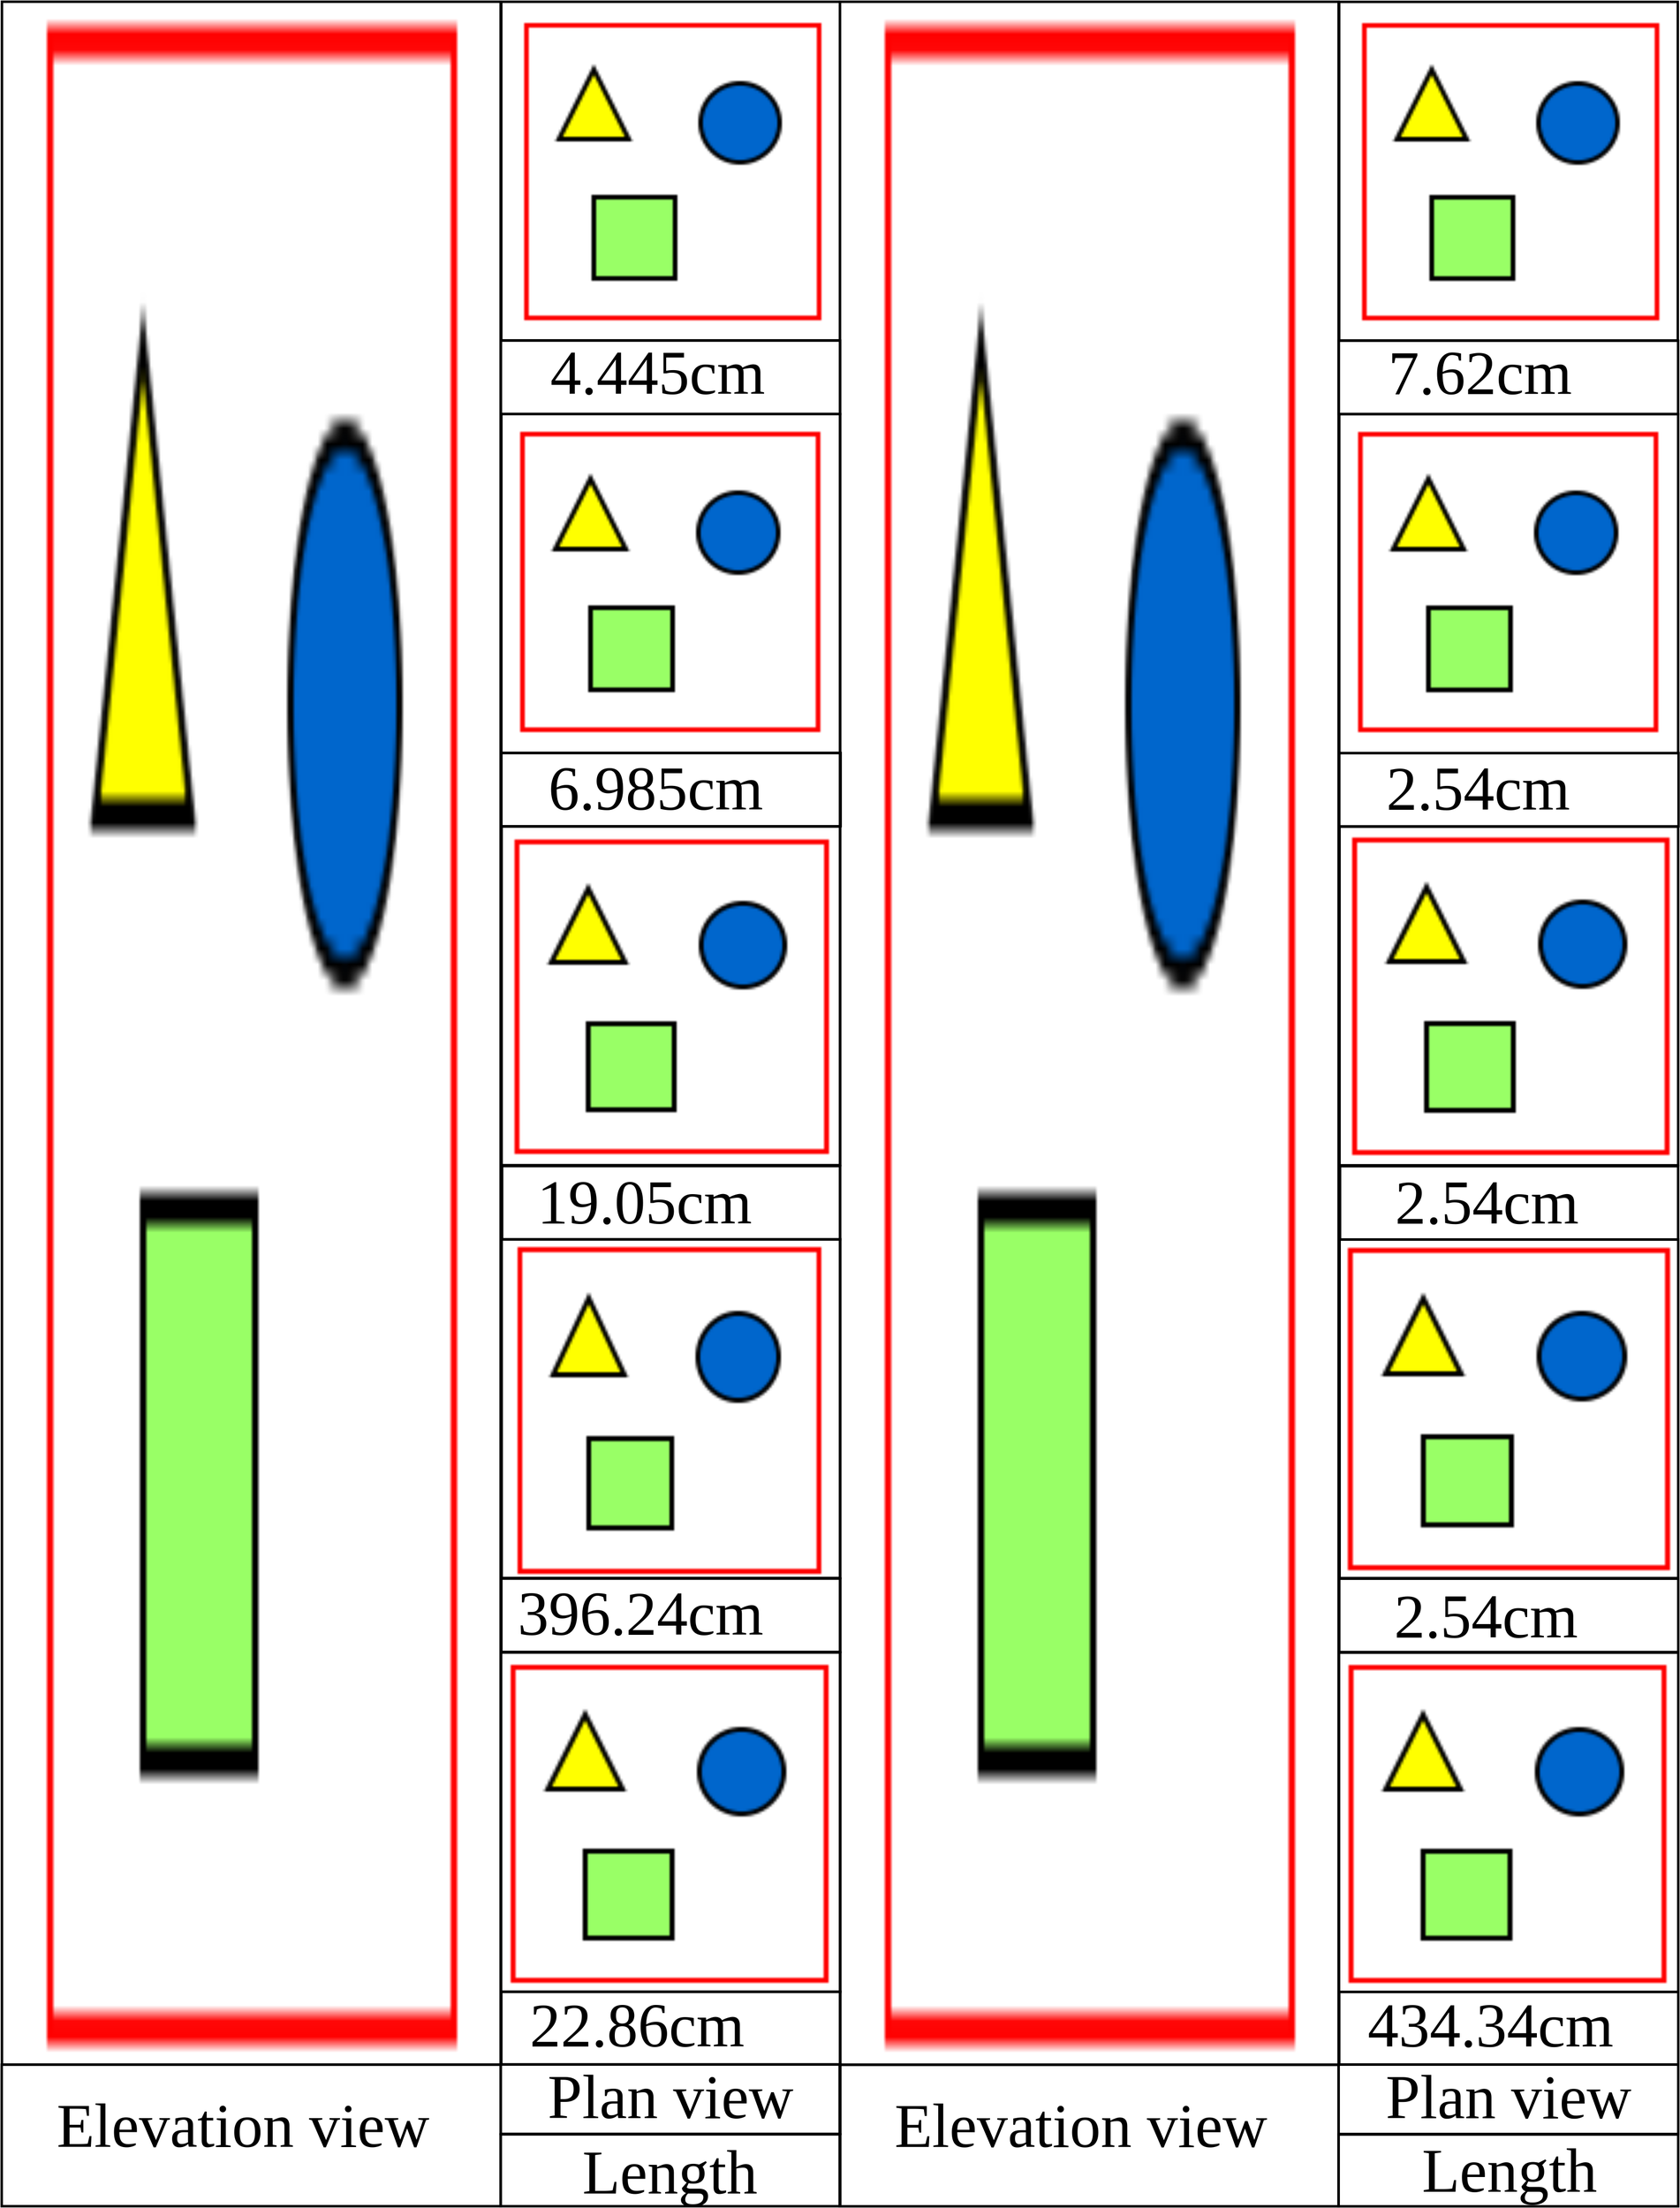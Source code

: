 <?xml version="1.0" encoding="UTF-8"?>
<dia:diagram xmlns:dia="http://www.lysator.liu.se/~alla/dia/">
  <dia:layer name="Background" visible="true" active="true">
    <dia:object type="Standard - Box" version="0" id="O0">
      <dia:attribute name="obj_pos">
        <dia:point val="361.016,149.599"/>
      </dia:attribute>
      <dia:attribute name="obj_bb">
        <dia:rectangle val="360.896,149.479;394.545,183.128"/>
      </dia:attribute>
      <dia:attribute name="elem_corner">
        <dia:point val="361.016,149.599"/>
      </dia:attribute>
      <dia:attribute name="elem_width">
        <dia:real val="33.408"/>
      </dia:attribute>
      <dia:attribute name="elem_height">
        <dia:real val="33.408"/>
      </dia:attribute>
      <dia:attribute name="border_width">
        <dia:real val="0.24"/>
      </dia:attribute>
      <dia:attribute name="show_background">
        <dia:boolean val="false"/>
      </dia:attribute>
      <dia:attribute name="aspect">
        <dia:enum val="2"/>
      </dia:attribute>
    </dia:object>
    <dia:object type="Standard - Box" version="0" id="O1">
      <dia:attribute name="obj_pos">
        <dia:point val="278.516,182.994"/>
      </dia:attribute>
      <dia:attribute name="obj_bb">
        <dia:rectangle val="278.396,182.874;312.025,190.268"/>
      </dia:attribute>
      <dia:attribute name="elem_corner">
        <dia:point val="278.516,182.994"/>
      </dia:attribute>
      <dia:attribute name="elem_width">
        <dia:real val="33.389"/>
      </dia:attribute>
      <dia:attribute name="elem_height">
        <dia:real val="7.154"/>
      </dia:attribute>
      <dia:attribute name="border_width">
        <dia:real val="0.24"/>
      </dia:attribute>
      <dia:attribute name="show_background">
        <dia:boolean val="false"/>
      </dia:attribute>
    </dia:object>
    <dia:object type="Standard - Box" version="0" id="O2">
      <dia:attribute name="obj_pos">
        <dia:point val="229.338,-12.99"/>
      </dia:attribute>
      <dia:attribute name="obj_bb">
        <dia:rectangle val="229.218,-13.11;278.565,190.294"/>
      </dia:attribute>
      <dia:attribute name="elem_corner">
        <dia:point val="229.338,-12.99"/>
      </dia:attribute>
      <dia:attribute name="elem_width">
        <dia:real val="49.107"/>
      </dia:attribute>
      <dia:attribute name="elem_height">
        <dia:real val="203.164"/>
      </dia:attribute>
      <dia:attribute name="border_width">
        <dia:real val="0.24"/>
      </dia:attribute>
      <dia:attribute name="show_background">
        <dia:boolean val="false"/>
      </dia:attribute>
    </dia:object>
    <dia:object type="Standard - Box" version="0" id="O3">
      <dia:attribute name="obj_pos">
        <dia:point val="278.546,68.242"/>
      </dia:attribute>
      <dia:attribute name="obj_bb">
        <dia:rectangle val="278.426,68.122;312.013,101.709"/>
      </dia:attribute>
      <dia:attribute name="elem_corner">
        <dia:point val="278.546,68.242"/>
      </dia:attribute>
      <dia:attribute name="elem_width">
        <dia:real val="33.347"/>
      </dia:attribute>
      <dia:attribute name="elem_height">
        <dia:real val="33.347"/>
      </dia:attribute>
      <dia:attribute name="border_width">
        <dia:real val="0.24"/>
      </dia:attribute>
      <dia:attribute name="show_background">
        <dia:boolean val="false"/>
      </dia:attribute>
      <dia:attribute name="aspect">
        <dia:enum val="2"/>
      </dia:attribute>
    </dia:object>
    <dia:object type="Standard - Box" version="0" id="O4">
      <dia:attribute name="obj_pos">
        <dia:point val="278.552,108.894"/>
      </dia:attribute>
      <dia:attribute name="obj_bb">
        <dia:rectangle val="278.432,108.774;312.019,142.361"/>
      </dia:attribute>
      <dia:attribute name="elem_corner">
        <dia:point val="278.552,108.894"/>
      </dia:attribute>
      <dia:attribute name="elem_width">
        <dia:real val="33.347"/>
      </dia:attribute>
      <dia:attribute name="elem_height">
        <dia:real val="33.347"/>
      </dia:attribute>
      <dia:attribute name="border_width">
        <dia:real val="0.24"/>
      </dia:attribute>
      <dia:attribute name="show_background">
        <dia:boolean val="false"/>
      </dia:attribute>
      <dia:attribute name="aspect">
        <dia:enum val="2"/>
      </dia:attribute>
    </dia:object>
    <dia:object type="Standard - Box" version="0" id="O5">
      <dia:attribute name="obj_pos">
        <dia:point val="278.52,142.306"/>
      </dia:attribute>
      <dia:attribute name="obj_bb">
        <dia:rectangle val="278.4,142.186;312.025,149.645"/>
      </dia:attribute>
      <dia:attribute name="elem_corner">
        <dia:point val="278.52,142.306"/>
      </dia:attribute>
      <dia:attribute name="elem_width">
        <dia:real val="33.385"/>
      </dia:attribute>
      <dia:attribute name="elem_height">
        <dia:real val="7.22"/>
      </dia:attribute>
      <dia:attribute name="border_width">
        <dia:real val="0.24"/>
      </dia:attribute>
      <dia:attribute name="show_background">
        <dia:boolean val="false"/>
      </dia:attribute>
    </dia:object>
    <dia:object type="Standard - Box" version="0" id="O6">
      <dia:attribute name="obj_pos">
        <dia:point val="278.594,101.68"/>
      </dia:attribute>
      <dia:attribute name="obj_bb">
        <dia:rectangle val="278.474,101.56;312.009,109.02"/>
      </dia:attribute>
      <dia:attribute name="elem_corner">
        <dia:point val="278.594,101.68"/>
      </dia:attribute>
      <dia:attribute name="elem_width">
        <dia:real val="33.294"/>
      </dia:attribute>
      <dia:attribute name="elem_height">
        <dia:real val="7.22"/>
      </dia:attribute>
      <dia:attribute name="border_width">
        <dia:real val="0.24"/>
      </dia:attribute>
      <dia:attribute name="show_background">
        <dia:boolean val="false"/>
      </dia:attribute>
    </dia:object>
    <dia:object type="Standard - Box" version="0" id="O7">
      <dia:attribute name="obj_pos">
        <dia:point val="229.314,190.175"/>
      </dia:attribute>
      <dia:attribute name="obj_bb">
        <dia:rectangle val="229.194,190.055;278.58,204.232"/>
      </dia:attribute>
      <dia:attribute name="elem_corner">
        <dia:point val="229.314,190.175"/>
      </dia:attribute>
      <dia:attribute name="elem_width">
        <dia:real val="49.146"/>
      </dia:attribute>
      <dia:attribute name="elem_height">
        <dia:real val="13.937"/>
      </dia:attribute>
      <dia:attribute name="border_width">
        <dia:real val="0.24"/>
      </dia:attribute>
      <dia:attribute name="show_background">
        <dia:boolean val="false"/>
      </dia:attribute>
    </dia:object>
    <dia:object type="Standard - Box" version="0" id="O8">
      <dia:attribute name="obj_pos">
        <dia:point val="278.448,190.154"/>
      </dia:attribute>
      <dia:attribute name="obj_bb">
        <dia:rectangle val="278.328,190.034;312.024,197.11"/>
      </dia:attribute>
      <dia:attribute name="elem_corner">
        <dia:point val="278.448,190.154"/>
      </dia:attribute>
      <dia:attribute name="elem_width">
        <dia:real val="33.456"/>
      </dia:attribute>
      <dia:attribute name="elem_height">
        <dia:real val="6.836"/>
      </dia:attribute>
      <dia:attribute name="border_width">
        <dia:real val="0.24"/>
      </dia:attribute>
      <dia:attribute name="show_background">
        <dia:boolean val="false"/>
      </dia:attribute>
    </dia:object>
    <dia:object type="Standard - Box" version="0" id="O9">
      <dia:attribute name="obj_pos">
        <dia:point val="278.512,-12.985"/>
      </dia:attribute>
      <dia:attribute name="obj_bb">
        <dia:rectangle val="278.392,-13.105;311.978,20.482"/>
      </dia:attribute>
      <dia:attribute name="elem_corner">
        <dia:point val="278.512,-12.985"/>
      </dia:attribute>
      <dia:attribute name="elem_width">
        <dia:real val="33.347"/>
      </dia:attribute>
      <dia:attribute name="elem_height">
        <dia:real val="33.347"/>
      </dia:attribute>
      <dia:attribute name="border_width">
        <dia:real val="0.24"/>
      </dia:attribute>
      <dia:attribute name="show_background">
        <dia:boolean val="false"/>
      </dia:attribute>
      <dia:attribute name="aspect">
        <dia:enum val="2"/>
      </dia:attribute>
    </dia:object>
    <dia:object type="Standard - Image" version="0" id="O10">
      <dia:attribute name="obj_pos">
        <dia:point val="280.765,-10.895"/>
      </dia:attribute>
      <dia:attribute name="obj_bb">
        <dia:rectangle val="280.465,-11.195;310.336,18.676"/>
      </dia:attribute>
      <dia:attribute name="elem_corner">
        <dia:point val="280.765,-10.895"/>
      </dia:attribute>
      <dia:attribute name="elem_width">
        <dia:real val="29.271"/>
      </dia:attribute>
      <dia:attribute name="elem_height">
        <dia:real val="29.271"/>
      </dia:attribute>
      <dia:attribute name="border_width">
        <dia:real val="0.6"/>
      </dia:attribute>
      <dia:attribute name="draw_border">
        <dia:boolean val="false"/>
      </dia:attribute>
      <dia:attribute name="keep_aspect">
        <dia:boolean val="true"/>
      </dia:attribute>
      <dia:attribute name="file">
        <dia:string>#/home/andrei2/Desktop/git/msr-neutronics/axial_reflector/Zone I core_geom4.png#</dia:string>
      </dia:attribute>
    </dia:object>
    <dia:object type="Standard - Box" version="0" id="O11">
      <dia:attribute name="obj_pos">
        <dia:point val="278.478,20.384"/>
      </dia:attribute>
      <dia:attribute name="obj_bb">
        <dia:rectangle val="278.358,20.264;312.007,27.723"/>
      </dia:attribute>
      <dia:attribute name="elem_corner">
        <dia:point val="278.478,20.384"/>
      </dia:attribute>
      <dia:attribute name="elem_width">
        <dia:real val="33.409"/>
      </dia:attribute>
      <dia:attribute name="elem_height">
        <dia:real val="7.22"/>
      </dia:attribute>
      <dia:attribute name="border_width">
        <dia:real val="0.24"/>
      </dia:attribute>
      <dia:attribute name="show_background">
        <dia:boolean val="false"/>
      </dia:attribute>
    </dia:object>
    <dia:object type="Standard - Text" version="1" id="O12">
      <dia:attribute name="obj_pos">
        <dia:point val="234.728,198.263"/>
      </dia:attribute>
      <dia:attribute name="obj_bb">
        <dia:rectangle val="234.728,192.83;271.453,199.58"/>
      </dia:attribute>
      <dia:attribute name="text">
        <dia:composite type="text">
          <dia:attribute name="string">
            <dia:string>#Elevation view#</dia:string>
          </dia:attribute>
          <dia:attribute name="font">
            <dia:font family="Times New Roman" style="0" name="Times-Roman"/>
          </dia:attribute>
          <dia:attribute name="height">
            <dia:real val="7.62"/>
          </dia:attribute>
          <dia:attribute name="pos">
            <dia:point val="234.728,198.263"/>
          </dia:attribute>
          <dia:attribute name="color">
            <dia:color val="#000000"/>
          </dia:attribute>
          <dia:attribute name="alignment">
            <dia:enum val="0"/>
          </dia:attribute>
        </dia:composite>
      </dia:attribute>
      <dia:attribute name="valign">
        <dia:enum val="3"/>
      </dia:attribute>
    </dia:object>
    <dia:object type="Standard - Text" version="1" id="O13">
      <dia:attribute name="obj_pos">
        <dia:point val="283.342,25.641"/>
      </dia:attribute>
      <dia:attribute name="obj_bb">
        <dia:rectangle val="283.342,20.208;307.549,26.958"/>
      </dia:attribute>
      <dia:attribute name="text">
        <dia:composite type="text">
          <dia:attribute name="string">
            <dia:string>#4.445cm#</dia:string>
          </dia:attribute>
          <dia:attribute name="font">
            <dia:font family="Times New Roman" style="0" name="Times-Roman"/>
          </dia:attribute>
          <dia:attribute name="height">
            <dia:real val="7.62"/>
          </dia:attribute>
          <dia:attribute name="pos">
            <dia:point val="283.342,25.641"/>
          </dia:attribute>
          <dia:attribute name="color">
            <dia:color val="#000000"/>
          </dia:attribute>
          <dia:attribute name="alignment">
            <dia:enum val="0"/>
          </dia:attribute>
        </dia:composite>
      </dia:attribute>
      <dia:attribute name="valign">
        <dia:enum val="3"/>
      </dia:attribute>
    </dia:object>
    <dia:object type="Standard - Box" version="0" id="O14">
      <dia:attribute name="obj_pos">
        <dia:point val="278.52,27.622"/>
      </dia:attribute>
      <dia:attribute name="obj_bb">
        <dia:rectangle val="278.4,27.502;312.013,61.115"/>
      </dia:attribute>
      <dia:attribute name="elem_corner">
        <dia:point val="278.52,27.622"/>
      </dia:attribute>
      <dia:attribute name="elem_width">
        <dia:real val="33.373"/>
      </dia:attribute>
      <dia:attribute name="elem_height">
        <dia:real val="33.373"/>
      </dia:attribute>
      <dia:attribute name="border_width">
        <dia:real val="0.24"/>
      </dia:attribute>
      <dia:attribute name="show_background">
        <dia:boolean val="false"/>
      </dia:attribute>
      <dia:attribute name="aspect">
        <dia:enum val="2"/>
      </dia:attribute>
    </dia:object>
    <dia:object type="Standard - Image" version="0" id="O15">
      <dia:attribute name="obj_pos">
        <dia:point val="279.817,69.517"/>
      </dia:attribute>
      <dia:attribute name="obj_bb">
        <dia:rectangle val="279.517,69.217;311.083,100.783"/>
      </dia:attribute>
      <dia:attribute name="elem_corner">
        <dia:point val="279.817,69.517"/>
      </dia:attribute>
      <dia:attribute name="elem_width">
        <dia:real val="30.966"/>
      </dia:attribute>
      <dia:attribute name="elem_height">
        <dia:real val="30.966"/>
      </dia:attribute>
      <dia:attribute name="border_width">
        <dia:real val="0.6"/>
      </dia:attribute>
      <dia:attribute name="draw_border">
        <dia:boolean val="false"/>
      </dia:attribute>
      <dia:attribute name="keep_aspect">
        <dia:boolean val="true"/>
      </dia:attribute>
      <dia:attribute name="file">
        <dia:string>#/home/andrei2/Desktop/git/msr-neutronics/axial_reflector/Zone I core_geom1.png#</dia:string>
      </dia:attribute>
    </dia:object>
    <dia:object type="Standard - Text" version="1" id="O16">
      <dia:attribute name="obj_pos">
        <dia:point val="282.059,107.34"/>
      </dia:attribute>
      <dia:attribute name="obj_bb">
        <dia:rectangle val="282.059,101.907;309.314,108.657"/>
      </dia:attribute>
      <dia:attribute name="text">
        <dia:composite type="text">
          <dia:attribute name="string">
            <dia:string>#19.05cm#</dia:string>
          </dia:attribute>
          <dia:attribute name="font">
            <dia:font family="Times New Roman" style="0" name="Times-Roman"/>
          </dia:attribute>
          <dia:attribute name="height">
            <dia:real val="7.62"/>
          </dia:attribute>
          <dia:attribute name="pos">
            <dia:point val="282.059,107.34"/>
          </dia:attribute>
          <dia:attribute name="color">
            <dia:color val="#000000"/>
          </dia:attribute>
          <dia:attribute name="alignment">
            <dia:enum val="0"/>
          </dia:attribute>
        </dia:composite>
      </dia:attribute>
      <dia:attribute name="valign">
        <dia:enum val="3"/>
      </dia:attribute>
    </dia:object>
    <dia:object type="Standard - Box" version="0" id="O17">
      <dia:attribute name="obj_pos">
        <dia:point val="278.522,60.991"/>
      </dia:attribute>
      <dia:attribute name="obj_bb">
        <dia:rectangle val="278.402,60.871;312.051,68.331"/>
      </dia:attribute>
      <dia:attribute name="elem_corner">
        <dia:point val="278.522,60.991"/>
      </dia:attribute>
      <dia:attribute name="elem_width">
        <dia:real val="33.409"/>
      </dia:attribute>
      <dia:attribute name="elem_height">
        <dia:real val="7.22"/>
      </dia:attribute>
      <dia:attribute name="border_width">
        <dia:real val="0.24"/>
      </dia:attribute>
      <dia:attribute name="show_background">
        <dia:boolean val="false"/>
      </dia:attribute>
    </dia:object>
    <dia:object type="Standard - Text" version="1" id="O18">
      <dia:attribute name="obj_pos">
        <dia:point val="283.153,66.579"/>
      </dia:attribute>
      <dia:attribute name="obj_bb">
        <dia:rectangle val="283.153,61.147;307.361,67.897"/>
      </dia:attribute>
      <dia:attribute name="text">
        <dia:composite type="text">
          <dia:attribute name="string">
            <dia:string>#6.985cm#</dia:string>
          </dia:attribute>
          <dia:attribute name="font">
            <dia:font family="Times New Roman" style="0" name="Times-Roman"/>
          </dia:attribute>
          <dia:attribute name="height">
            <dia:real val="7.62"/>
          </dia:attribute>
          <dia:attribute name="pos">
            <dia:point val="283.153,66.579"/>
          </dia:attribute>
          <dia:attribute name="color">
            <dia:color val="#000000"/>
          </dia:attribute>
          <dia:attribute name="alignment">
            <dia:enum val="0"/>
          </dia:attribute>
        </dia:composite>
      </dia:attribute>
      <dia:attribute name="valign">
        <dia:enum val="3"/>
      </dia:attribute>
    </dia:object>
    <dia:object type="Standard - Image" version="0" id="O19">
      <dia:attribute name="obj_pos">
        <dia:point val="280.369,29.365"/>
      </dia:attribute>
      <dia:attribute name="obj_bb">
        <dia:rectangle val="280.069,29.065;310.236,59.231"/>
      </dia:attribute>
      <dia:attribute name="elem_corner">
        <dia:point val="280.369,29.365"/>
      </dia:attribute>
      <dia:attribute name="elem_width">
        <dia:real val="29.567"/>
      </dia:attribute>
      <dia:attribute name="elem_height">
        <dia:real val="29.567"/>
      </dia:attribute>
      <dia:attribute name="border_width">
        <dia:real val="0.6"/>
      </dia:attribute>
      <dia:attribute name="draw_border">
        <dia:boolean val="false"/>
      </dia:attribute>
      <dia:attribute name="keep_aspect">
        <dia:boolean val="true"/>
      </dia:attribute>
      <dia:attribute name="file">
        <dia:string>#/home/andrei2/Desktop/git/msr-neutronics/axial_reflector/Zone_I_cone.png#</dia:string>
      </dia:attribute>
    </dia:object>
    <dia:object type="Standard - Image" version="0" id="O20">
      <dia:attribute name="obj_pos">
        <dia:point val="280.114,109.659"/>
      </dia:attribute>
      <dia:attribute name="obj_bb">
        <dia:rectangle val="279.814,109.359;310.327,142.141"/>
      </dia:attribute>
      <dia:attribute name="elem_corner">
        <dia:point val="280.114,109.659"/>
      </dia:attribute>
      <dia:attribute name="elem_width">
        <dia:real val="29.913"/>
      </dia:attribute>
      <dia:attribute name="elem_height">
        <dia:real val="32.182"/>
      </dia:attribute>
      <dia:attribute name="border_width">
        <dia:real val="0.6"/>
      </dia:attribute>
      <dia:attribute name="draw_border">
        <dia:boolean val="false"/>
      </dia:attribute>
      <dia:attribute name="keep_aspect">
        <dia:boolean val="true"/>
      </dia:attribute>
      <dia:attribute name="file">
        <dia:string>#/home/andrei2/Desktop/git/msr-neutronics/axial_reflector/Zone_I-main_part.png#</dia:string>
      </dia:attribute>
    </dia:object>
    <dia:object type="Standard - Text" version="1" id="O21">
      <dia:attribute name="obj_pos">
        <dia:point val="280.135,147.834"/>
      </dia:attribute>
      <dia:attribute name="obj_bb">
        <dia:rectangle val="280.135,142.401;310.438,149.151"/>
      </dia:attribute>
      <dia:attribute name="text">
        <dia:composite type="text">
          <dia:attribute name="string">
            <dia:string>#396.24cm#</dia:string>
          </dia:attribute>
          <dia:attribute name="font">
            <dia:font family="Times New Roman" style="0" name="Times-Roman"/>
          </dia:attribute>
          <dia:attribute name="height">
            <dia:real val="7.62"/>
          </dia:attribute>
          <dia:attribute name="pos">
            <dia:point val="280.135,147.834"/>
          </dia:attribute>
          <dia:attribute name="color">
            <dia:color val="#000000"/>
          </dia:attribute>
          <dia:attribute name="alignment">
            <dia:enum val="0"/>
          </dia:attribute>
        </dia:composite>
      </dia:attribute>
      <dia:attribute name="valign">
        <dia:enum val="3"/>
      </dia:attribute>
    </dia:object>
    <dia:object type="Standard - Image" version="0" id="O22">
      <dia:attribute name="obj_pos">
        <dia:point val="279.436,150.802"/>
      </dia:attribute>
      <dia:attribute name="obj_bb">
        <dia:rectangle val="278.836,150.202;311.341,182.707"/>
      </dia:attribute>
      <dia:attribute name="elem_corner">
        <dia:point val="279.436,150.802"/>
      </dia:attribute>
      <dia:attribute name="elem_width">
        <dia:real val="31.306"/>
      </dia:attribute>
      <dia:attribute name="elem_height">
        <dia:real val="31.306"/>
      </dia:attribute>
      <dia:attribute name="border_width">
        <dia:real val="1.2"/>
      </dia:attribute>
      <dia:attribute name="draw_border">
        <dia:boolean val="false"/>
      </dia:attribute>
      <dia:attribute name="keep_aspect">
        <dia:boolean val="true"/>
      </dia:attribute>
      <dia:attribute name="file">
        <dia:string>#/home/andrei2/Desktop/git/msr-neutronics/axial_reflector/Zone I core_geom1.png#</dia:string>
      </dia:attribute>
    </dia:object>
    <dia:object type="Standard - Box" version="0" id="O23">
      <dia:attribute name="obj_pos">
        <dia:point val="278.497,149.588"/>
      </dia:attribute>
      <dia:attribute name="obj_bb">
        <dia:rectangle val="278.377,149.468;312.026,183.117"/>
      </dia:attribute>
      <dia:attribute name="elem_corner">
        <dia:point val="278.497,149.588"/>
      </dia:attribute>
      <dia:attribute name="elem_width">
        <dia:real val="33.408"/>
      </dia:attribute>
      <dia:attribute name="elem_height">
        <dia:real val="33.408"/>
      </dia:attribute>
      <dia:attribute name="border_width">
        <dia:real val="0.24"/>
      </dia:attribute>
      <dia:attribute name="show_background">
        <dia:boolean val="false"/>
      </dia:attribute>
      <dia:attribute name="aspect">
        <dia:enum val="2"/>
      </dia:attribute>
    </dia:object>
    <dia:object type="Standard - Text" version="1" id="O24">
      <dia:attribute name="obj_pos">
        <dia:point val="281.318,188.394"/>
      </dia:attribute>
      <dia:attribute name="obj_bb">
        <dia:rectangle val="281.318,182.962;308.573,189.712"/>
      </dia:attribute>
      <dia:attribute name="text">
        <dia:composite type="text">
          <dia:attribute name="string">
            <dia:string>#22.86cm#</dia:string>
          </dia:attribute>
          <dia:attribute name="font">
            <dia:font family="Times New Roman" style="0" name="Times-Roman"/>
          </dia:attribute>
          <dia:attribute name="height">
            <dia:real val="7.62"/>
          </dia:attribute>
          <dia:attribute name="pos">
            <dia:point val="281.318,188.394"/>
          </dia:attribute>
          <dia:attribute name="color">
            <dia:color val="#000000"/>
          </dia:attribute>
          <dia:attribute name="alignment">
            <dia:enum val="0"/>
          </dia:attribute>
        </dia:composite>
      </dia:attribute>
      <dia:attribute name="valign">
        <dia:enum val="3"/>
      </dia:attribute>
    </dia:object>
    <dia:object type="Standard - Image" version="0" id="O25">
      <dia:attribute name="obj_pos">
        <dia:point val="233.766,-10.584"/>
      </dia:attribute>
      <dia:attribute name="obj_bb">
        <dia:rectangle val="233.166,-11.184;274.761,188.809"/>
      </dia:attribute>
      <dia:attribute name="elem_corner">
        <dia:point val="233.766,-10.584"/>
      </dia:attribute>
      <dia:attribute name="elem_width">
        <dia:real val="40.395"/>
      </dia:attribute>
      <dia:attribute name="elem_height">
        <dia:real val="198.793"/>
      </dia:attribute>
      <dia:attribute name="border_width">
        <dia:real val="1.2"/>
      </dia:attribute>
      <dia:attribute name="draw_border">
        <dia:boolean val="false"/>
      </dia:attribute>
      <dia:attribute name="keep_aspect">
        <dia:boolean val="true"/>
      </dia:attribute>
      <dia:attribute name="file">
        <dia:string>#/home/andrei2/Desktop/git/msr-neutronics/axial_reflector/Zone_I_element_elev.png#</dia:string>
      </dia:attribute>
    </dia:object>
    <dia:object type="Standard - Box" version="0" id="O26">
      <dia:attribute name="obj_pos">
        <dia:point val="278.442,197.042"/>
      </dia:attribute>
      <dia:attribute name="obj_bb">
        <dia:rectangle val="278.322,196.922;312.018,204.235"/>
      </dia:attribute>
      <dia:attribute name="elem_corner">
        <dia:point val="278.442,197.042"/>
      </dia:attribute>
      <dia:attribute name="elem_width">
        <dia:real val="33.456"/>
      </dia:attribute>
      <dia:attribute name="elem_height">
        <dia:real val="7.072"/>
      </dia:attribute>
      <dia:attribute name="border_width">
        <dia:real val="0.24"/>
      </dia:attribute>
      <dia:attribute name="show_background">
        <dia:boolean val="false"/>
      </dia:attribute>
    </dia:object>
    <dia:object type="Standard - Text" version="1" id="O27">
      <dia:attribute name="obj_pos">
        <dia:point val="283.085,195.437"/>
      </dia:attribute>
      <dia:attribute name="obj_bb">
        <dia:rectangle val="283.085,190.004;307.292,196.754"/>
      </dia:attribute>
      <dia:attribute name="text">
        <dia:composite type="text">
          <dia:attribute name="string">
            <dia:string>#Plan view#</dia:string>
          </dia:attribute>
          <dia:attribute name="font">
            <dia:font family="Times New Roman" style="0" name="Times-Roman"/>
          </dia:attribute>
          <dia:attribute name="height">
            <dia:real val="7.62"/>
          </dia:attribute>
          <dia:attribute name="pos">
            <dia:point val="283.085,195.437"/>
          </dia:attribute>
          <dia:attribute name="color">
            <dia:color val="#000000"/>
          </dia:attribute>
          <dia:attribute name="alignment">
            <dia:enum val="0"/>
          </dia:attribute>
        </dia:composite>
      </dia:attribute>
      <dia:attribute name="valign">
        <dia:enum val="3"/>
      </dia:attribute>
    </dia:object>
    <dia:object type="Standard - Text" version="1" id="O28">
      <dia:attribute name="obj_pos">
        <dia:point val="286.489,202.861"/>
      </dia:attribute>
      <dia:attribute name="obj_bb">
        <dia:rectangle val="286.489,197.429;303.752,204.179"/>
      </dia:attribute>
      <dia:attribute name="text">
        <dia:composite type="text">
          <dia:attribute name="string">
            <dia:string>#Length#</dia:string>
          </dia:attribute>
          <dia:attribute name="font">
            <dia:font family="Times New Roman" style="0" name="Times-Roman"/>
          </dia:attribute>
          <dia:attribute name="height">
            <dia:real val="7.62"/>
          </dia:attribute>
          <dia:attribute name="pos">
            <dia:point val="286.489,202.861"/>
          </dia:attribute>
          <dia:attribute name="color">
            <dia:color val="#000000"/>
          </dia:attribute>
          <dia:attribute name="alignment">
            <dia:enum val="0"/>
          </dia:attribute>
        </dia:composite>
      </dia:attribute>
      <dia:attribute name="valign">
        <dia:enum val="3"/>
      </dia:attribute>
    </dia:object>
    <dia:object type="Standard - Text" version="1" id="O29">
      <dia:attribute name="obj_pos">
        <dia:point val="338.05,-22.549"/>
      </dia:attribute>
      <dia:attribute name="obj_bb">
        <dia:rectangle val="338.05,-29.679;338.05,-20.739"/>
      </dia:attribute>
      <dia:attribute name="text">
        <dia:composite type="text">
          <dia:attribute name="string">
            <dia:string>##</dia:string>
          </dia:attribute>
          <dia:attribute name="font">
            <dia:font family="sans" style="0" name="Helvetica"/>
          </dia:attribute>
          <dia:attribute name="height">
            <dia:real val="9.6"/>
          </dia:attribute>
          <dia:attribute name="pos">
            <dia:point val="338.05,-22.549"/>
          </dia:attribute>
          <dia:attribute name="color">
            <dia:color val="#000000"/>
          </dia:attribute>
          <dia:attribute name="alignment">
            <dia:enum val="0"/>
          </dia:attribute>
        </dia:composite>
      </dia:attribute>
      <dia:attribute name="valign">
        <dia:enum val="3"/>
      </dia:attribute>
    </dia:object>
    <dia:object type="Standard - Box" version="0" id="O30">
      <dia:attribute name="obj_pos">
        <dia:point val="361.036,183.005"/>
      </dia:attribute>
      <dia:attribute name="obj_bb">
        <dia:rectangle val="360.916,182.885;394.544,190.279"/>
      </dia:attribute>
      <dia:attribute name="elem_corner">
        <dia:point val="361.036,183.005"/>
      </dia:attribute>
      <dia:attribute name="elem_width">
        <dia:real val="33.389"/>
      </dia:attribute>
      <dia:attribute name="elem_height">
        <dia:real val="7.154"/>
      </dia:attribute>
      <dia:attribute name="border_width">
        <dia:real val="0.24"/>
      </dia:attribute>
      <dia:attribute name="show_background">
        <dia:boolean val="false"/>
      </dia:attribute>
    </dia:object>
    <dia:object type="Standard - Box" version="0" id="O31">
      <dia:attribute name="obj_pos">
        <dia:point val="311.864,-12.986"/>
      </dia:attribute>
      <dia:attribute name="obj_bb">
        <dia:rectangle val="311.744,-13.106;361.092,190.298"/>
      </dia:attribute>
      <dia:attribute name="elem_corner">
        <dia:point val="311.864,-12.986"/>
      </dia:attribute>
      <dia:attribute name="elem_width">
        <dia:real val="49.107"/>
      </dia:attribute>
      <dia:attribute name="elem_height">
        <dia:real val="203.164"/>
      </dia:attribute>
      <dia:attribute name="border_width">
        <dia:real val="0.24"/>
      </dia:attribute>
      <dia:attribute name="show_background">
        <dia:boolean val="false"/>
      </dia:attribute>
    </dia:object>
    <dia:object type="Standard - Box" version="0" id="O32">
      <dia:attribute name="obj_pos">
        <dia:point val="361.066,68.254"/>
      </dia:attribute>
      <dia:attribute name="obj_bb">
        <dia:rectangle val="360.946,68.134;394.532,101.72"/>
      </dia:attribute>
      <dia:attribute name="elem_corner">
        <dia:point val="361.066,68.254"/>
      </dia:attribute>
      <dia:attribute name="elem_width">
        <dia:real val="33.347"/>
      </dia:attribute>
      <dia:attribute name="elem_height">
        <dia:real val="33.347"/>
      </dia:attribute>
      <dia:attribute name="border_width">
        <dia:real val="0.24"/>
      </dia:attribute>
      <dia:attribute name="show_background">
        <dia:boolean val="false"/>
      </dia:attribute>
      <dia:attribute name="aspect">
        <dia:enum val="2"/>
      </dia:attribute>
    </dia:object>
    <dia:object type="Standard - Box" version="0" id="O33">
      <dia:attribute name="obj_pos">
        <dia:point val="361.072,108.905"/>
      </dia:attribute>
      <dia:attribute name="obj_bb">
        <dia:rectangle val="360.952,108.785;394.538,142.372"/>
      </dia:attribute>
      <dia:attribute name="elem_corner">
        <dia:point val="361.072,108.905"/>
      </dia:attribute>
      <dia:attribute name="elem_width">
        <dia:real val="33.347"/>
      </dia:attribute>
      <dia:attribute name="elem_height">
        <dia:real val="33.347"/>
      </dia:attribute>
      <dia:attribute name="border_width">
        <dia:real val="0.24"/>
      </dia:attribute>
      <dia:attribute name="show_background">
        <dia:boolean val="false"/>
      </dia:attribute>
      <dia:attribute name="aspect">
        <dia:enum val="2"/>
      </dia:attribute>
    </dia:object>
    <dia:object type="Standard - Box" version="0" id="O34">
      <dia:attribute name="obj_pos">
        <dia:point val="361.039,142.316"/>
      </dia:attribute>
      <dia:attribute name="obj_bb">
        <dia:rectangle val="360.919,142.196;394.544,149.656"/>
      </dia:attribute>
      <dia:attribute name="elem_corner">
        <dia:point val="361.039,142.316"/>
      </dia:attribute>
      <dia:attribute name="elem_width">
        <dia:real val="33.385"/>
      </dia:attribute>
      <dia:attribute name="elem_height">
        <dia:real val="7.22"/>
      </dia:attribute>
      <dia:attribute name="border_width">
        <dia:real val="0.24"/>
      </dia:attribute>
      <dia:attribute name="show_background">
        <dia:boolean val="false"/>
      </dia:attribute>
    </dia:object>
    <dia:object type="Standard - Box" version="0" id="O35">
      <dia:attribute name="obj_pos">
        <dia:point val="361.114,101.692"/>
      </dia:attribute>
      <dia:attribute name="obj_bb">
        <dia:rectangle val="360.994,101.572;394.528,109.031"/>
      </dia:attribute>
      <dia:attribute name="elem_corner">
        <dia:point val="361.114,101.692"/>
      </dia:attribute>
      <dia:attribute name="elem_width">
        <dia:real val="33.294"/>
      </dia:attribute>
      <dia:attribute name="elem_height">
        <dia:real val="7.22"/>
      </dia:attribute>
      <dia:attribute name="border_width">
        <dia:real val="0.24"/>
      </dia:attribute>
      <dia:attribute name="show_background">
        <dia:boolean val="false"/>
      </dia:attribute>
    </dia:object>
    <dia:object type="Standard - Box" version="0" id="O36">
      <dia:attribute name="obj_pos">
        <dia:point val="311.833,190.187"/>
      </dia:attribute>
      <dia:attribute name="obj_bb">
        <dia:rectangle val="311.713,190.067;361.099,204.244"/>
      </dia:attribute>
      <dia:attribute name="elem_corner">
        <dia:point val="311.833,190.187"/>
      </dia:attribute>
      <dia:attribute name="elem_width">
        <dia:real val="49.146"/>
      </dia:attribute>
      <dia:attribute name="elem_height">
        <dia:real val="13.937"/>
      </dia:attribute>
      <dia:attribute name="border_width">
        <dia:real val="0.24"/>
      </dia:attribute>
      <dia:attribute name="show_background">
        <dia:boolean val="false"/>
      </dia:attribute>
    </dia:object>
    <dia:object type="Standard - Box" version="0" id="O37">
      <dia:attribute name="obj_pos">
        <dia:point val="360.967,190.165"/>
      </dia:attribute>
      <dia:attribute name="obj_bb">
        <dia:rectangle val="360.847,190.045;394.543,197.121"/>
      </dia:attribute>
      <dia:attribute name="elem_corner">
        <dia:point val="360.967,190.165"/>
      </dia:attribute>
      <dia:attribute name="elem_width">
        <dia:real val="33.456"/>
      </dia:attribute>
      <dia:attribute name="elem_height">
        <dia:real val="6.836"/>
      </dia:attribute>
      <dia:attribute name="border_width">
        <dia:real val="0.24"/>
      </dia:attribute>
      <dia:attribute name="show_background">
        <dia:boolean val="false"/>
      </dia:attribute>
    </dia:object>
    <dia:object type="Standard - Box" version="0" id="O38">
      <dia:attribute name="obj_pos">
        <dia:point val="361.031,-12.974"/>
      </dia:attribute>
      <dia:attribute name="obj_bb">
        <dia:rectangle val="360.911,-13.094;394.498,20.493"/>
      </dia:attribute>
      <dia:attribute name="elem_corner">
        <dia:point val="361.031,-12.974"/>
      </dia:attribute>
      <dia:attribute name="elem_width">
        <dia:real val="33.347"/>
      </dia:attribute>
      <dia:attribute name="elem_height">
        <dia:real val="33.347"/>
      </dia:attribute>
      <dia:attribute name="border_width">
        <dia:real val="0.24"/>
      </dia:attribute>
      <dia:attribute name="show_background">
        <dia:boolean val="false"/>
      </dia:attribute>
      <dia:attribute name="aspect">
        <dia:enum val="2"/>
      </dia:attribute>
    </dia:object>
    <dia:object type="Standard - Image" version="0" id="O39">
      <dia:attribute name="obj_pos">
        <dia:point val="363.284,-10.884"/>
      </dia:attribute>
      <dia:attribute name="obj_bb">
        <dia:rectangle val="362.984,-11.184;392.855,18.687"/>
      </dia:attribute>
      <dia:attribute name="elem_corner">
        <dia:point val="363.284,-10.884"/>
      </dia:attribute>
      <dia:attribute name="elem_width">
        <dia:real val="29.271"/>
      </dia:attribute>
      <dia:attribute name="elem_height">
        <dia:real val="29.271"/>
      </dia:attribute>
      <dia:attribute name="border_width">
        <dia:real val="0.6"/>
      </dia:attribute>
      <dia:attribute name="draw_border">
        <dia:boolean val="false"/>
      </dia:attribute>
      <dia:attribute name="keep_aspect">
        <dia:boolean val="true"/>
      </dia:attribute>
      <dia:attribute name="file">
        <dia:string>#/home/andrei2/Desktop/git/msr-neutronics/axial_reflector/Zone  II-A core_geom4.png#</dia:string>
      </dia:attribute>
    </dia:object>
    <dia:object type="Standard - Box" version="0" id="O40">
      <dia:attribute name="obj_pos">
        <dia:point val="360.997,20.395"/>
      </dia:attribute>
      <dia:attribute name="obj_bb">
        <dia:rectangle val="360.877,20.275;394.526,27.735"/>
      </dia:attribute>
      <dia:attribute name="elem_corner">
        <dia:point val="360.997,20.395"/>
      </dia:attribute>
      <dia:attribute name="elem_width">
        <dia:real val="33.409"/>
      </dia:attribute>
      <dia:attribute name="elem_height">
        <dia:real val="7.22"/>
      </dia:attribute>
      <dia:attribute name="border_width">
        <dia:real val="0.24"/>
      </dia:attribute>
      <dia:attribute name="show_background">
        <dia:boolean val="false"/>
      </dia:attribute>
    </dia:object>
    <dia:object type="Standard - Text" version="1" id="O41">
      <dia:attribute name="obj_pos">
        <dia:point val="317.248,198.274"/>
      </dia:attribute>
      <dia:attribute name="obj_bb">
        <dia:rectangle val="317.248,192.841;353.973,199.591"/>
      </dia:attribute>
      <dia:attribute name="text">
        <dia:composite type="text">
          <dia:attribute name="string">
            <dia:string>#Elevation view#</dia:string>
          </dia:attribute>
          <dia:attribute name="font">
            <dia:font family="Times New Roman" style="0" name="Times-Roman"/>
          </dia:attribute>
          <dia:attribute name="height">
            <dia:real val="7.62"/>
          </dia:attribute>
          <dia:attribute name="pos">
            <dia:point val="317.248,198.274"/>
          </dia:attribute>
          <dia:attribute name="color">
            <dia:color val="#000000"/>
          </dia:attribute>
          <dia:attribute name="alignment">
            <dia:enum val="0"/>
          </dia:attribute>
        </dia:composite>
      </dia:attribute>
      <dia:attribute name="valign">
        <dia:enum val="3"/>
      </dia:attribute>
    </dia:object>
    <dia:object type="Standard - Text" version="1" id="O42">
      <dia:attribute name="obj_pos">
        <dia:point val="365.861,25.652"/>
      </dia:attribute>
      <dia:attribute name="obj_bb">
        <dia:rectangle val="365.861,20.219;390.068,26.969"/>
      </dia:attribute>
      <dia:attribute name="text">
        <dia:composite type="text">
          <dia:attribute name="string">
            <dia:string>#7.62cm#</dia:string>
          </dia:attribute>
          <dia:attribute name="font">
            <dia:font family="Times New Roman" style="0" name="Times-Roman"/>
          </dia:attribute>
          <dia:attribute name="height">
            <dia:real val="7.62"/>
          </dia:attribute>
          <dia:attribute name="pos">
            <dia:point val="365.861,25.652"/>
          </dia:attribute>
          <dia:attribute name="color">
            <dia:color val="#000000"/>
          </dia:attribute>
          <dia:attribute name="alignment">
            <dia:enum val="0"/>
          </dia:attribute>
        </dia:composite>
      </dia:attribute>
      <dia:attribute name="valign">
        <dia:enum val="3"/>
      </dia:attribute>
    </dia:object>
    <dia:object type="Standard - Box" version="0" id="O43">
      <dia:attribute name="obj_pos">
        <dia:point val="361.039,27.633"/>
      </dia:attribute>
      <dia:attribute name="obj_bb">
        <dia:rectangle val="360.919,27.513;394.532,61.126"/>
      </dia:attribute>
      <dia:attribute name="elem_corner">
        <dia:point val="361.039,27.633"/>
      </dia:attribute>
      <dia:attribute name="elem_width">
        <dia:real val="33.373"/>
      </dia:attribute>
      <dia:attribute name="elem_height">
        <dia:real val="33.373"/>
      </dia:attribute>
      <dia:attribute name="border_width">
        <dia:real val="0.24"/>
      </dia:attribute>
      <dia:attribute name="show_background">
        <dia:boolean val="false"/>
      </dia:attribute>
      <dia:attribute name="aspect">
        <dia:enum val="2"/>
      </dia:attribute>
    </dia:object>
    <dia:object type="Standard - Image" version="0" id="O44">
      <dia:attribute name="obj_pos">
        <dia:point val="362.308,69.327"/>
      </dia:attribute>
      <dia:attribute name="obj_bb">
        <dia:rectangle val="362.008,69.027;393.863,100.883"/>
      </dia:attribute>
      <dia:attribute name="elem_corner">
        <dia:point val="362.308,69.327"/>
      </dia:attribute>
      <dia:attribute name="elem_width">
        <dia:real val="31.256"/>
      </dia:attribute>
      <dia:attribute name="elem_height">
        <dia:real val="31.256"/>
      </dia:attribute>
      <dia:attribute name="border_width">
        <dia:real val="0.6"/>
      </dia:attribute>
      <dia:attribute name="draw_border">
        <dia:boolean val="false"/>
      </dia:attribute>
      <dia:attribute name="keep_aspect">
        <dia:boolean val="true"/>
      </dia:attribute>
      <dia:attribute name="file">
        <dia:string>#/home/andrei2/Desktop/git/msr-neutronics/axial_reflector/Zone II-A core_geom3.png#</dia:string>
      </dia:attribute>
    </dia:object>
    <dia:object type="Standard - Text" version="1" id="O45">
      <dia:attribute name="obj_pos">
        <dia:point val="366.528,107.351"/>
      </dia:attribute>
      <dia:attribute name="obj_bb">
        <dia:rectangle val="366.528,101.919;390.736,108.669"/>
      </dia:attribute>
      <dia:attribute name="text">
        <dia:composite type="text">
          <dia:attribute name="string">
            <dia:string>#2.54cm#</dia:string>
          </dia:attribute>
          <dia:attribute name="font">
            <dia:font family="Times New Roman" style="0" name="Times-Roman"/>
          </dia:attribute>
          <dia:attribute name="height">
            <dia:real val="7.62"/>
          </dia:attribute>
          <dia:attribute name="pos">
            <dia:point val="366.528,107.351"/>
          </dia:attribute>
          <dia:attribute name="color">
            <dia:color val="#000000"/>
          </dia:attribute>
          <dia:attribute name="alignment">
            <dia:enum val="0"/>
          </dia:attribute>
        </dia:composite>
      </dia:attribute>
      <dia:attribute name="valign">
        <dia:enum val="3"/>
      </dia:attribute>
    </dia:object>
    <dia:object type="Standard - Box" version="0" id="O46">
      <dia:attribute name="obj_pos">
        <dia:point val="361.042,61.003"/>
      </dia:attribute>
      <dia:attribute name="obj_bb">
        <dia:rectangle val="360.922,60.883;394.571,68.342"/>
      </dia:attribute>
      <dia:attribute name="elem_corner">
        <dia:point val="361.042,61.003"/>
      </dia:attribute>
      <dia:attribute name="elem_width">
        <dia:real val="33.409"/>
      </dia:attribute>
      <dia:attribute name="elem_height">
        <dia:real val="7.22"/>
      </dia:attribute>
      <dia:attribute name="border_width">
        <dia:real val="0.24"/>
      </dia:attribute>
      <dia:attribute name="show_background">
        <dia:boolean val="false"/>
      </dia:attribute>
    </dia:object>
    <dia:object type="Standard - Text" version="1" id="O47">
      <dia:attribute name="obj_pos">
        <dia:point val="365.672,66.591"/>
      </dia:attribute>
      <dia:attribute name="obj_bb">
        <dia:rectangle val="365.672,61.158;389.88,67.908"/>
      </dia:attribute>
      <dia:attribute name="text">
        <dia:composite type="text">
          <dia:attribute name="string">
            <dia:string>#2.54cm#</dia:string>
          </dia:attribute>
          <dia:attribute name="font">
            <dia:font family="Times New Roman" style="0" name="Times-Roman"/>
          </dia:attribute>
          <dia:attribute name="height">
            <dia:real val="7.62"/>
          </dia:attribute>
          <dia:attribute name="pos">
            <dia:point val="365.672,66.591"/>
          </dia:attribute>
          <dia:attribute name="color">
            <dia:color val="#000000"/>
          </dia:attribute>
          <dia:attribute name="alignment">
            <dia:enum val="0"/>
          </dia:attribute>
        </dia:composite>
      </dia:attribute>
      <dia:attribute name="valign">
        <dia:enum val="3"/>
      </dia:attribute>
    </dia:object>
    <dia:object type="Standard - Image" version="0" id="O48">
      <dia:attribute name="obj_pos">
        <dia:point val="362.888,29.376"/>
      </dia:attribute>
      <dia:attribute name="obj_bb">
        <dia:rectangle val="362.588,29.076;392.755,59.243"/>
      </dia:attribute>
      <dia:attribute name="elem_corner">
        <dia:point val="362.888,29.376"/>
      </dia:attribute>
      <dia:attribute name="elem_width">
        <dia:real val="29.567"/>
      </dia:attribute>
      <dia:attribute name="elem_height">
        <dia:real val="29.567"/>
      </dia:attribute>
      <dia:attribute name="border_width">
        <dia:real val="0.6"/>
      </dia:attribute>
      <dia:attribute name="draw_border">
        <dia:boolean val="false"/>
      </dia:attribute>
      <dia:attribute name="keep_aspect">
        <dia:boolean val="true"/>
      </dia:attribute>
      <dia:attribute name="file">
        <dia:string>#/home/andrei2/Desktop/git/msr-neutronics/axial_reflector/Zone_IIA_4.png#</dia:string>
      </dia:attribute>
    </dia:object>
    <dia:object type="Standard - Image" version="0" id="O49">
      <dia:attribute name="obj_pos">
        <dia:point val="361.877,109.739"/>
      </dia:attribute>
      <dia:attribute name="obj_bb">
        <dia:rectangle val="361.577,109.439;393.912,141.774"/>
      </dia:attribute>
      <dia:attribute name="elem_corner">
        <dia:point val="361.877,109.739"/>
      </dia:attribute>
      <dia:attribute name="elem_width">
        <dia:real val="31.735"/>
      </dia:attribute>
      <dia:attribute name="elem_height">
        <dia:real val="31.735"/>
      </dia:attribute>
      <dia:attribute name="border_width">
        <dia:real val="0.6"/>
      </dia:attribute>
      <dia:attribute name="draw_border">
        <dia:boolean val="false"/>
      </dia:attribute>
      <dia:attribute name="keep_aspect">
        <dia:boolean val="true"/>
      </dia:attribute>
      <dia:attribute name="file">
        <dia:string>#/home/andrei2/Desktop/git/msr-neutronics/axial_reflector/Zone II-A core_geom2.png#</dia:string>
      </dia:attribute>
    </dia:object>
    <dia:object type="Standard - Text" version="1" id="O50">
      <dia:attribute name="obj_pos">
        <dia:point val="366.438,148.121"/>
      </dia:attribute>
      <dia:attribute name="obj_bb">
        <dia:rectangle val="366.438,142.688;390.645,149.438"/>
      </dia:attribute>
      <dia:attribute name="text">
        <dia:composite type="text">
          <dia:attribute name="string">
            <dia:string>#2.54cm#</dia:string>
          </dia:attribute>
          <dia:attribute name="font">
            <dia:font family="Times New Roman" style="0" name="Times-Roman"/>
          </dia:attribute>
          <dia:attribute name="height">
            <dia:real val="7.62"/>
          </dia:attribute>
          <dia:attribute name="pos">
            <dia:point val="366.438,148.121"/>
          </dia:attribute>
          <dia:attribute name="color">
            <dia:color val="#000000"/>
          </dia:attribute>
          <dia:attribute name="alignment">
            <dia:enum val="0"/>
          </dia:attribute>
        </dia:composite>
      </dia:attribute>
      <dia:attribute name="valign">
        <dia:enum val="3"/>
      </dia:attribute>
    </dia:object>
    <dia:object type="Standard - Image" version="0" id="O51">
      <dia:attribute name="obj_pos">
        <dia:point val="361.955,150.812"/>
      </dia:attribute>
      <dia:attribute name="obj_bb">
        <dia:rectangle val="361.355,150.212;393.861,182.718"/>
      </dia:attribute>
      <dia:attribute name="elem_corner">
        <dia:point val="361.955,150.812"/>
      </dia:attribute>
      <dia:attribute name="elem_width">
        <dia:real val="31.306"/>
      </dia:attribute>
      <dia:attribute name="elem_height">
        <dia:real val="31.306"/>
      </dia:attribute>
      <dia:attribute name="border_width">
        <dia:real val="1.2"/>
      </dia:attribute>
      <dia:attribute name="draw_border">
        <dia:boolean val="false"/>
      </dia:attribute>
      <dia:attribute name="keep_aspect">
        <dia:boolean val="true"/>
      </dia:attribute>
      <dia:attribute name="file">
        <dia:string>#/home/andrei2/Desktop/git/msr-neutronics/axial_reflector/Zone II-A core_geom1.png#</dia:string>
      </dia:attribute>
    </dia:object>
    <dia:object type="Standard - Text" version="1" id="O52">
      <dia:attribute name="obj_pos">
        <dia:point val="363.838,188.405"/>
      </dia:attribute>
      <dia:attribute name="obj_bb">
        <dia:rectangle val="363.838,182.972;394.14,189.722"/>
      </dia:attribute>
      <dia:attribute name="text">
        <dia:composite type="text">
          <dia:attribute name="string">
            <dia:string>#434.34cm#</dia:string>
          </dia:attribute>
          <dia:attribute name="font">
            <dia:font family="Times New Roman" style="0" name="Times-Roman"/>
          </dia:attribute>
          <dia:attribute name="height">
            <dia:real val="7.62"/>
          </dia:attribute>
          <dia:attribute name="pos">
            <dia:point val="363.838,188.405"/>
          </dia:attribute>
          <dia:attribute name="color">
            <dia:color val="#000000"/>
          </dia:attribute>
          <dia:attribute name="alignment">
            <dia:enum val="0"/>
          </dia:attribute>
        </dia:composite>
      </dia:attribute>
      <dia:attribute name="valign">
        <dia:enum val="3"/>
      </dia:attribute>
    </dia:object>
    <dia:object type="Standard - Image" version="0" id="O53">
      <dia:attribute name="obj_pos">
        <dia:point val="316.285,-10.572"/>
      </dia:attribute>
      <dia:attribute name="obj_bb">
        <dia:rectangle val="315.685,-11.172;357.28,188.82"/>
      </dia:attribute>
      <dia:attribute name="elem_corner">
        <dia:point val="316.285,-10.572"/>
      </dia:attribute>
      <dia:attribute name="elem_width">
        <dia:real val="40.395"/>
      </dia:attribute>
      <dia:attribute name="elem_height">
        <dia:real val="198.793"/>
      </dia:attribute>
      <dia:attribute name="border_width">
        <dia:real val="1.2"/>
      </dia:attribute>
      <dia:attribute name="draw_border">
        <dia:boolean val="false"/>
      </dia:attribute>
      <dia:attribute name="keep_aspect">
        <dia:boolean val="true"/>
      </dia:attribute>
      <dia:attribute name="file">
        <dia:string>#/home/andrei2/Desktop/git/msr-neutronics/axial_reflector/Zone_II_elevat_element.png#</dia:string>
      </dia:attribute>
    </dia:object>
    <dia:object type="Standard - Box" version="0" id="O54">
      <dia:attribute name="obj_pos">
        <dia:point val="360.961,197.053"/>
      </dia:attribute>
      <dia:attribute name="obj_bb">
        <dia:rectangle val="360.841,196.933;394.537,204.246"/>
      </dia:attribute>
      <dia:attribute name="elem_corner">
        <dia:point val="360.961,197.053"/>
      </dia:attribute>
      <dia:attribute name="elem_width">
        <dia:real val="33.456"/>
      </dia:attribute>
      <dia:attribute name="elem_height">
        <dia:real val="7.072"/>
      </dia:attribute>
      <dia:attribute name="border_width">
        <dia:real val="0.24"/>
      </dia:attribute>
      <dia:attribute name="show_background">
        <dia:boolean val="false"/>
      </dia:attribute>
    </dia:object>
    <dia:object type="Standard - Text" version="1" id="O55">
      <dia:attribute name="obj_pos">
        <dia:point val="365.604,195.448"/>
      </dia:attribute>
      <dia:attribute name="obj_bb">
        <dia:rectangle val="365.604,190.015;389.811,196.765"/>
      </dia:attribute>
      <dia:attribute name="text">
        <dia:composite type="text">
          <dia:attribute name="string">
            <dia:string>#Plan view#</dia:string>
          </dia:attribute>
          <dia:attribute name="font">
            <dia:font family="Times New Roman" style="0" name="Times-Roman"/>
          </dia:attribute>
          <dia:attribute name="height">
            <dia:real val="7.62"/>
          </dia:attribute>
          <dia:attribute name="pos">
            <dia:point val="365.604,195.448"/>
          </dia:attribute>
          <dia:attribute name="color">
            <dia:color val="#000000"/>
          </dia:attribute>
          <dia:attribute name="alignment">
            <dia:enum val="0"/>
          </dia:attribute>
        </dia:composite>
      </dia:attribute>
      <dia:attribute name="valign">
        <dia:enum val="3"/>
      </dia:attribute>
    </dia:object>
    <dia:object type="Standard - Text" version="1" id="O56">
      <dia:attribute name="obj_pos">
        <dia:point val="369.187,202.693"/>
      </dia:attribute>
      <dia:attribute name="obj_bb">
        <dia:rectangle val="369.187,197.261;386.45,204.011"/>
      </dia:attribute>
      <dia:attribute name="text">
        <dia:composite type="text">
          <dia:attribute name="string">
            <dia:string>#Length#</dia:string>
          </dia:attribute>
          <dia:attribute name="font">
            <dia:font family="Times New Roman" style="0" name="Times-Roman"/>
          </dia:attribute>
          <dia:attribute name="height">
            <dia:real val="7.62"/>
          </dia:attribute>
          <dia:attribute name="pos">
            <dia:point val="369.187,202.693"/>
          </dia:attribute>
          <dia:attribute name="color">
            <dia:color val="#000000"/>
          </dia:attribute>
          <dia:attribute name="alignment">
            <dia:enum val="0"/>
          </dia:attribute>
        </dia:composite>
      </dia:attribute>
      <dia:attribute name="valign">
        <dia:enum val="3"/>
      </dia:attribute>
    </dia:object>
  </dia:layer>
</dia:diagram>
